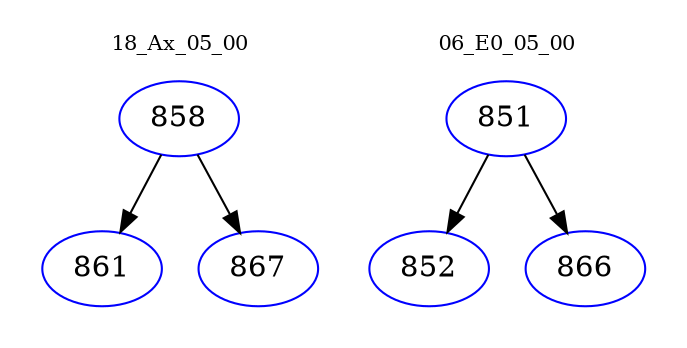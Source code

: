 digraph{
subgraph cluster_0 {
color = white
label = "18_Ax_05_00";
fontsize=10;
T0_858 [label="858", color="blue"]
T0_858 -> T0_861 [color="black"]
T0_861 [label="861", color="blue"]
T0_858 -> T0_867 [color="black"]
T0_867 [label="867", color="blue"]
}
subgraph cluster_1 {
color = white
label = "06_E0_05_00";
fontsize=10;
T1_851 [label="851", color="blue"]
T1_851 -> T1_852 [color="black"]
T1_852 [label="852", color="blue"]
T1_851 -> T1_866 [color="black"]
T1_866 [label="866", color="blue"]
}
}
